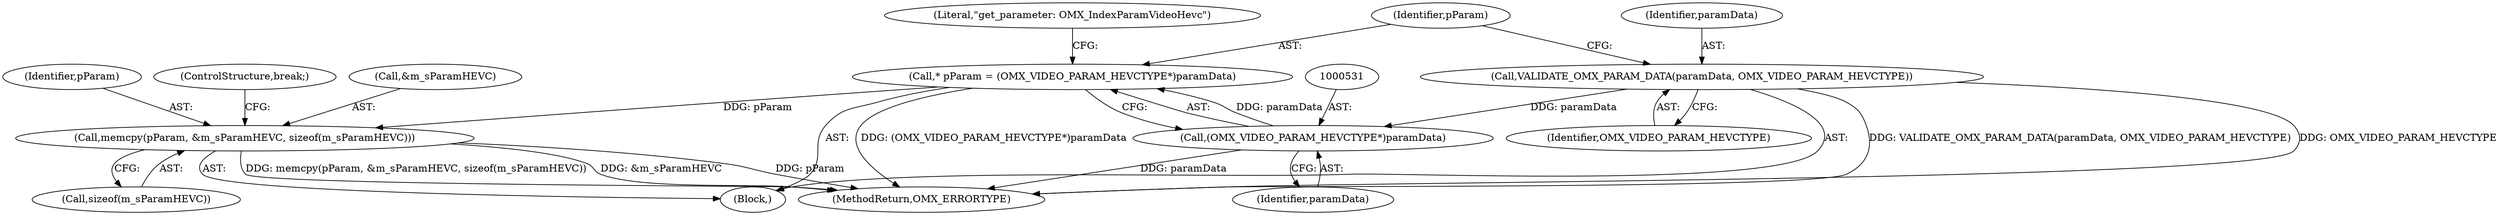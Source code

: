 digraph "0_Android_560ccdb509a7b86186fac0fce1b25bd9a3e6a6e8_5@API" {
"1000535" [label="(Call,memcpy(pParam, &m_sParamHEVC, sizeof(m_sParamHEVC)))"];
"1000528" [label="(Call,* pParam = (OMX_VIDEO_PARAM_HEVCTYPE*)paramData)"];
"1000530" [label="(Call,(OMX_VIDEO_PARAM_HEVCTYPE*)paramData)"];
"1000524" [label="(Call,VALIDATE_OMX_PARAM_DATA(paramData, OMX_VIDEO_PARAM_HEVCTYPE))"];
"1000536" [label="(Identifier,pParam)"];
"1000529" [label="(Identifier,pParam)"];
"1000524" [label="(Call,VALIDATE_OMX_PARAM_DATA(paramData, OMX_VIDEO_PARAM_HEVCTYPE))"];
"1000526" [label="(Identifier,OMX_VIDEO_PARAM_HEVCTYPE)"];
"1000541" [label="(ControlStructure,break;)"];
"1000535" [label="(Call,memcpy(pParam, &m_sParamHEVC, sizeof(m_sParamHEVC)))"];
"1000534" [label="(Literal,\"get_parameter: OMX_IndexParamVideoHevc\")"];
"1001444" [label="(MethodReturn,OMX_ERRORTYPE)"];
"1000525" [label="(Identifier,paramData)"];
"1000530" [label="(Call,(OMX_VIDEO_PARAM_HEVCTYPE*)paramData)"];
"1000532" [label="(Identifier,paramData)"];
"1000537" [label="(Call,&m_sParamHEVC)"];
"1000528" [label="(Call,* pParam = (OMX_VIDEO_PARAM_HEVCTYPE*)paramData)"];
"1000539" [label="(Call,sizeof(m_sParamHEVC))"];
"1000523" [label="(Block,)"];
"1000535" -> "1000523"  [label="AST: "];
"1000535" -> "1000539"  [label="CFG: "];
"1000536" -> "1000535"  [label="AST: "];
"1000537" -> "1000535"  [label="AST: "];
"1000539" -> "1000535"  [label="AST: "];
"1000541" -> "1000535"  [label="CFG: "];
"1000535" -> "1001444"  [label="DDG: pParam"];
"1000535" -> "1001444"  [label="DDG: memcpy(pParam, &m_sParamHEVC, sizeof(m_sParamHEVC))"];
"1000535" -> "1001444"  [label="DDG: &m_sParamHEVC"];
"1000528" -> "1000535"  [label="DDG: pParam"];
"1000528" -> "1000523"  [label="AST: "];
"1000528" -> "1000530"  [label="CFG: "];
"1000529" -> "1000528"  [label="AST: "];
"1000530" -> "1000528"  [label="AST: "];
"1000534" -> "1000528"  [label="CFG: "];
"1000528" -> "1001444"  [label="DDG: (OMX_VIDEO_PARAM_HEVCTYPE*)paramData"];
"1000530" -> "1000528"  [label="DDG: paramData"];
"1000530" -> "1000532"  [label="CFG: "];
"1000531" -> "1000530"  [label="AST: "];
"1000532" -> "1000530"  [label="AST: "];
"1000530" -> "1001444"  [label="DDG: paramData"];
"1000524" -> "1000530"  [label="DDG: paramData"];
"1000524" -> "1000523"  [label="AST: "];
"1000524" -> "1000526"  [label="CFG: "];
"1000525" -> "1000524"  [label="AST: "];
"1000526" -> "1000524"  [label="AST: "];
"1000529" -> "1000524"  [label="CFG: "];
"1000524" -> "1001444"  [label="DDG: VALIDATE_OMX_PARAM_DATA(paramData, OMX_VIDEO_PARAM_HEVCTYPE)"];
"1000524" -> "1001444"  [label="DDG: OMX_VIDEO_PARAM_HEVCTYPE"];
}
